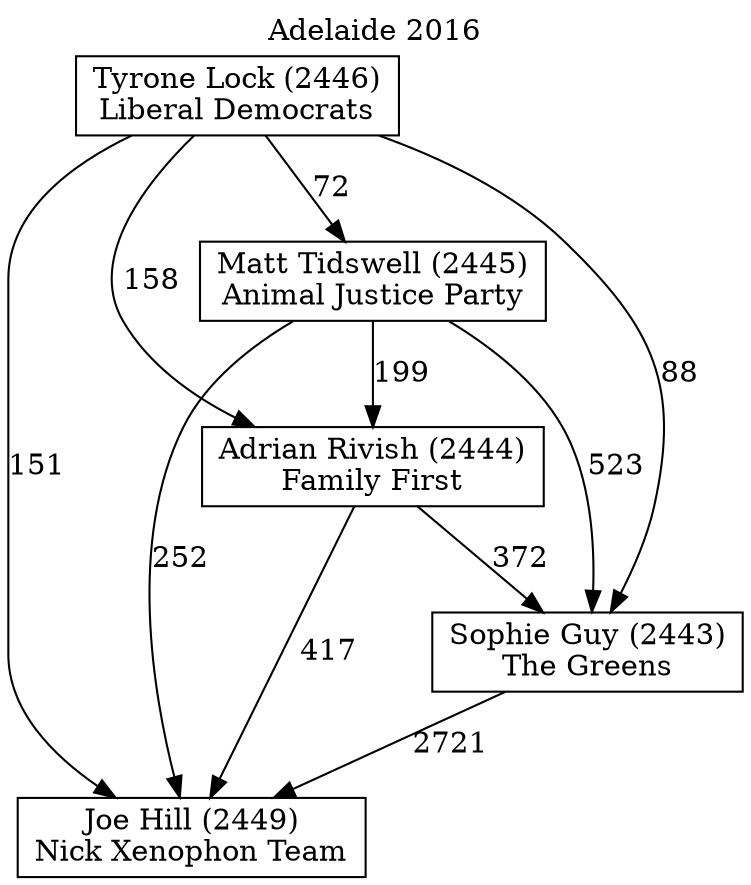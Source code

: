// House preference flow
digraph "Joe Hill (2449)_Adelaide_2016" {
	graph [label="Adelaide 2016" labelloc=t mclimit=10]
	node [shape=box]
	"Matt Tidswell (2445)" [label="Matt Tidswell (2445)
Animal Justice Party"]
	"Tyrone Lock (2446)" [label="Tyrone Lock (2446)
Liberal Democrats"]
	"Sophie Guy (2443)" [label="Sophie Guy (2443)
The Greens"]
	"Adrian Rivish (2444)" [label="Adrian Rivish (2444)
Family First"]
	"Joe Hill (2449)" [label="Joe Hill (2449)
Nick Xenophon Team"]
	"Tyrone Lock (2446)" -> "Joe Hill (2449)" [label=151]
	"Adrian Rivish (2444)" -> "Sophie Guy (2443)" [label=372]
	"Adrian Rivish (2444)" -> "Joe Hill (2449)" [label=417]
	"Sophie Guy (2443)" -> "Joe Hill (2449)" [label=2721]
	"Tyrone Lock (2446)" -> "Adrian Rivish (2444)" [label=158]
	"Matt Tidswell (2445)" -> "Sophie Guy (2443)" [label=523]
	"Matt Tidswell (2445)" -> "Adrian Rivish (2444)" [label=199]
	"Tyrone Lock (2446)" -> "Sophie Guy (2443)" [label=88]
	"Tyrone Lock (2446)" -> "Matt Tidswell (2445)" [label=72]
	"Matt Tidswell (2445)" -> "Joe Hill (2449)" [label=252]
}
